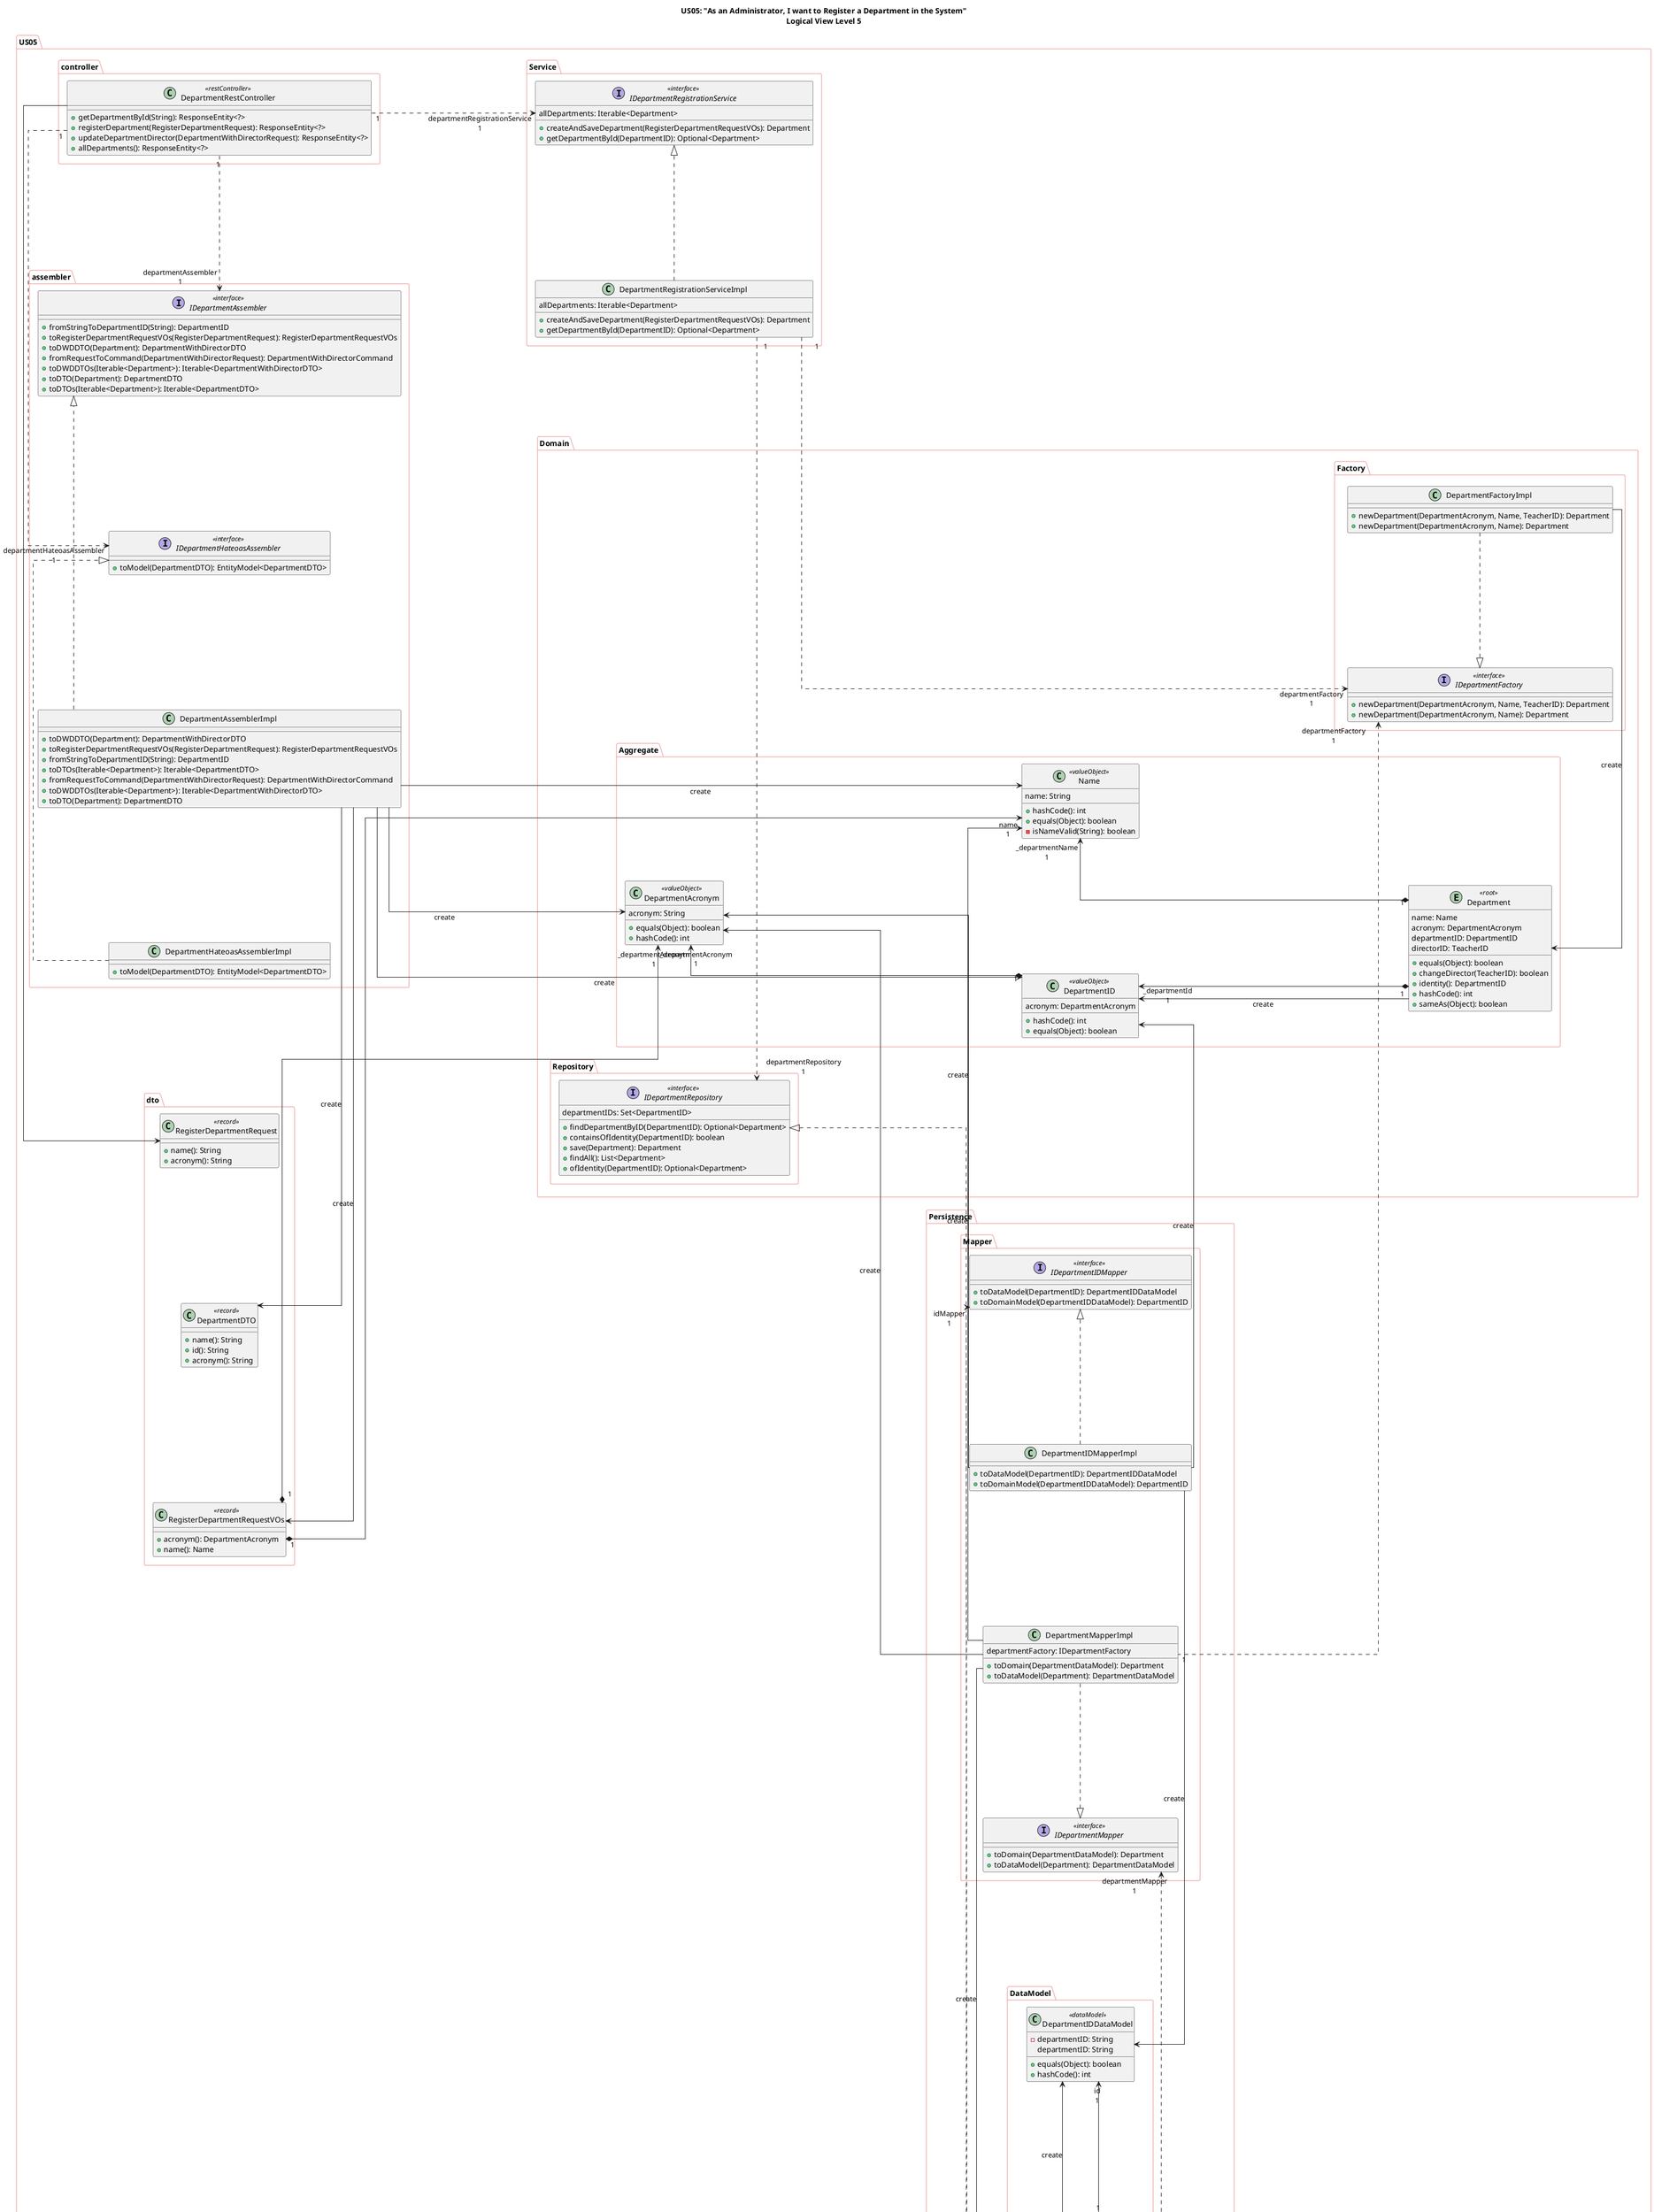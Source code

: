 @startuml
skinparam linetype ortho
skinparam ranksep 250
skinparam nodesep 250
skinparam packageBorderColor #F0B0B0
skinparam arrowThickness 1
left to right direction


title US05: "As an Administrator, I want to Register a Department in the System"\nLogical View Level 5

package US05 {
'--- Controller ---
package controller {
  class DepartmentRestController <<restController>> {
    + getDepartmentById(String): ResponseEntity<?>
    + registerDepartment(RegisterDepartmentRequest): ResponseEntity<?>
    + updateDepartmentDirector(DepartmentWithDirectorRequest): ResponseEntity<?>
    + allDepartments(): ResponseEntity<?>
  }
}

'--- Assembler ---
package assembler {
interface IDepartmentAssembler << interface >> {
  + fromStringToDepartmentID(String): DepartmentID
  + toRegisterDepartmentRequestVOs(RegisterDepartmentRequest): RegisterDepartmentRequestVOs
  + toDWDDTO(Department): DepartmentWithDirectorDTO
  + fromRequestToCommand(DepartmentWithDirectorRequest): DepartmentWithDirectorCommand
  + toDWDDTOs(Iterable<Department>): Iterable<DepartmentWithDirectorDTO>
  + toDTO(Department): DepartmentDTO
  + toDTOs(Iterable<Department>): Iterable<DepartmentDTO>
}

class DepartmentAssemblerImpl {
  + toDWDDTO(Department): DepartmentWithDirectorDTO
  + toRegisterDepartmentRequestVOs(RegisterDepartmentRequest): RegisterDepartmentRequestVOs
  + fromStringToDepartmentID(String): DepartmentID
  + toDTOs(Iterable<Department>): Iterable<DepartmentDTO>
  + fromRequestToCommand(DepartmentWithDirectorRequest): DepartmentWithDirectorCommand
  + toDWDDTOs(Iterable<Department>): Iterable<DepartmentWithDirectorDTO>
  + toDTO(Department): DepartmentDTO
}

class DepartmentHateoasAssemblerImpl {
  + toModel(DepartmentDTO): EntityModel<DepartmentDTO>
}
interface IDepartmentHateoasAssembler << interface >> {
  + toModel(DepartmentDTO): EntityModel<DepartmentDTO>
}
}

package dto {
class DepartmentDTO << record >> {
  + name(): String
  + id(): String
  + acronym(): String
}
class RegisterDepartmentRequest << record >> {
  + name(): String
  + acronym(): String
}
class RegisterDepartmentRequestVOs << record >> {
  + acronym(): DepartmentAcronym
  + name(): Name
}

}

'--- Services & Interfaces ---
package Service {
    'skinparam PackageBorderColor White
    interface IDepartmentRegistrationService << interface >> {
      + createAndSaveDepartment(RegisterDepartmentRequestVOs): Department
      + getDepartmentById(DepartmentID): Optional<Department>
       allDepartments: Iterable<Department>
    }
    class DepartmentRegistrationServiceImpl {
      + createAndSaveDepartment(RegisterDepartmentRequestVOs): Department
      + getDepartmentById(DepartmentID): Optional<Department>
       allDepartments: Iterable<Department>
    }
}

'--- DOMAIN ---
package Domain {

'--- Factories & Interfaces ---
package Factory {
    together{
    interface IDepartmentFactory << interface >> {
      + newDepartment(DepartmentAcronym, Name, TeacherID): Department
      + newDepartment(DepartmentAcronym, Name): Department
    }

    class DepartmentFactoryImpl {
      + newDepartment(DepartmentAcronym, Name, TeacherID): Department
      + newDepartment(DepartmentAcronym, Name): Department
    }
    }
}
'--- Department Aggregate ---
package Aggregate {
entity Department <<root>> {
  + equals(Object): boolean
  + changeDirector(TeacherID): boolean
  + identity(): DepartmentID
  + hashCode(): int
  + sameAs(Object): boolean
   name: Name
   acronym: DepartmentAcronym
   departmentID: DepartmentID
   directorID: TeacherID
}

class DepartmentAcronym << valueObject >> {
  + equals(Object): boolean
  + hashCode(): int
   acronym: String
}
class DepartmentID << valueObject >>{
  + hashCode(): int
  + equals(Object): boolean
   acronym: DepartmentAcronym
}
class Name << valueObject >>{
  + hashCode(): int
  + equals(Object): boolean
  - isNameValid(String): boolean
   name: String
}
}
'--- Repository IREPO---
package Repository {
  interface IDepartmentRepository << interface >> {
    + findDepartmentByID(DepartmentID): Optional<Department>
    + containsOfIdentity(DepartmentID): boolean
    + save(Department): Department
    + findAll(): List<Department>
    + ofIdentity(DepartmentID): Optional<Department>
     departmentIDs: Set<DepartmentID>
  }
  }
}
package Persistence {
  '--- Mappers ---
  package Mapper {
    interface IDepartmentIDMapper << interface >> {
      + toDataModel(DepartmentID): DepartmentIDDataModel
      + toDomainModel(DepartmentIDDataModel): DepartmentID
    }
    class DepartmentIDMapperImpl {
      + toDataModel(DepartmentID): DepartmentIDDataModel
      + toDomainModel(DepartmentIDDataModel): DepartmentID
    }

    interface IDepartmentMapper << interface >> {
      + toDomain(DepartmentDataModel): Department
      + toDataModel(Department): DepartmentDataModel
    }
    class DepartmentMapperImpl {
      + toDomain(DepartmentDataModel): Department
      + toDataModel(Department): DepartmentDataModel
       departmentFactory: IDepartmentFactory
    }
  }

    '--- Data Models ---
    package DataModel {
    class DepartmentDataModel <<dataModel>> {
      - id: DepartmentIDDataModel
      - directorId: TeacherIDDataModel
      - name: String
      - acronym: String
      + equals(Object): boolean
      + hashCode(): int
       name: String
       id: DepartmentIDDataModel
       acronym: String
       directorId: TeacherIDDataModel
    }


    class DepartmentIDDataModel <<dataModel>>{
      - departmentID: String
      + equals(Object): boolean
      + hashCode(): int
       departmentID: String
    }
    }
package RepositorySpringData {
  interface IDepartmentRepositorySpringData << interface >> {
    + save(DepartmentDataModel): DepartmentDataModel
    + findAll(): List<DepartmentDataModel>
    + existsById(DepartmentIDDataModel): boolean
    + findById(DepartmentIDDataModel): Optional<DepartmentDataModel>
  }
  class DepartmentRepositorySpringDataImpl {
    + save(Department): Department
    + findAll(): List<Department>
    + containsOfIdentity(DepartmentID): boolean
    + findDepartmentByID(DepartmentID): Optional<Department>
    + ofIdentity(DepartmentID): Optional<Department>
     departmentIDs: Set<DepartmentID>
  }
}
}



RegisterDepartmentRequest <-left- DepartmentRestController
DepartmentRestController "1" .right.> "departmentAssembler\n1" IDepartmentAssembler
DepartmentRestController "1" .right.> "departmentHateoasAssembler\n1" IDepartmentHateoasAssembler
DepartmentRestController "1" .right.> "departmentRegistrationService\n1" IDepartmentRegistrationService

DepartmentAssemblerImpl -right-> DepartmentAcronym : "«create»"
DepartmentAssemblerImpl -right-> DepartmentDTO : "«create»"
DepartmentAssemblerImpl -right-> DepartmentID : "«create»"
DepartmentAssemblerImpl .right.|>  IDepartmentAssembler
DepartmentAssemblerImpl -right-> Name : "«create»"
DepartmentAssemblerImpl -right-> RegisterDepartmentRequestVOs : "«create»"

DepartmentHateoasAssemblerImpl .right.|> IDepartmentHateoasAssembler

RegisterDepartmentRequestVOs "1" *-down-> "name\n1" Name
RegisterDepartmentRequestVOs "1" *-down-> "_departmentAcronym\n1" DepartmentAcronym

DepartmentRegistrationServiceImpl "1" .right.> "departmentFactory\n1" IDepartmentFactory
DepartmentRegistrationServiceImpl .right.|>  IDepartmentRegistrationService
DepartmentRegistrationServiceImpl "1" .right.> "departmentRepository\n1" IDepartmentRepository

DepartmentFactoryImpl -right-> Department : "«create»"
DepartmentFactoryImpl .right.|> IDepartmentFactory

Department -up->  DepartmentID: "«create»"
Department "1" *-up-> "_departmentId\n1" DepartmentID
Department "1" *-up-> "_departmentName\n1" Name
DepartmentID "1" *-up-> "_departmentAcronym\n1" DepartmentAcronym

DepartmentDataModel "1" -right-> "id\n1" DepartmentIDDataModel
DepartmentDataModel -right-> DepartmentIDDataModel: "«create»"

DepartmentRepositorySpringDataImpl "1" .left.> "idMapper\n1" IDepartmentIDMapper
DepartmentRepositorySpringDataImpl "1" .left.> "departmentMapper\n1" IDepartmentMapper
DepartmentRepositorySpringDataImpl .left.|>  IDepartmentRepository
DepartmentRepositorySpringDataImpl "1" -left-> "jpaRepo\n1" IDepartmentRepositorySpringData

DepartmentIDMapperImpl -right-> DepartmentAcronym : "«create»"
DepartmentIDMapperImpl -right-> DepartmentID : "«create»"
DepartmentIDMapperImpl -right-> DepartmentIDDataModel : "«create»"
DepartmentIDMapperImpl .right.|> IDepartmentIDMapper

DepartmentMapperImpl -left-> DepartmentAcronym : "«create»"
DepartmentMapperImpl -left-> DepartmentDataModel : "«create»"
DepartmentMapperImpl "1" .left.> "departmentFactory\n1" IDepartmentFactory
DepartmentMapperImpl .left.|> IDepartmentMapper
DepartmentMapperImpl -left-> Name : "«create»"

@enduml
